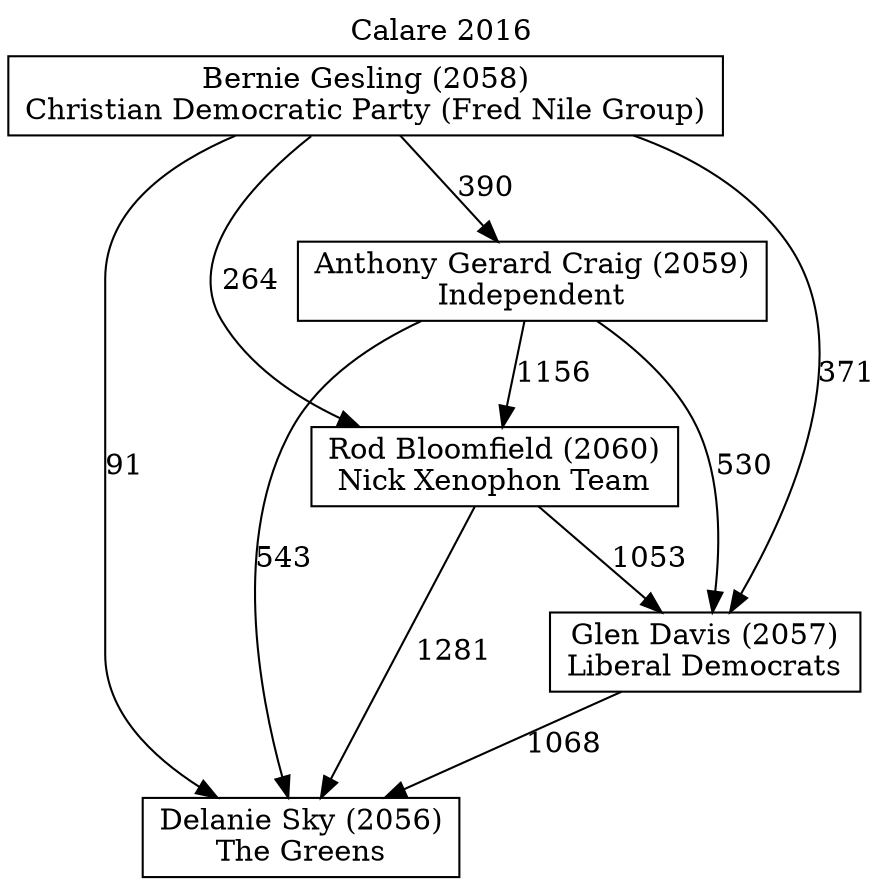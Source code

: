 // House preference flow
digraph "Delanie Sky (2056)_Calare_2016" {
	graph [label="Calare 2016" labelloc=t mclimit=10]
	node [shape=box]
	"Anthony Gerard Craig (2059)" [label="Anthony Gerard Craig (2059)
Independent"]
	"Bernie Gesling (2058)" [label="Bernie Gesling (2058)
Christian Democratic Party (Fred Nile Group)"]
	"Delanie Sky (2056)" [label="Delanie Sky (2056)
The Greens"]
	"Glen Davis (2057)" [label="Glen Davis (2057)
Liberal Democrats"]
	"Rod Bloomfield (2060)" [label="Rod Bloomfield (2060)
Nick Xenophon Team"]
	"Anthony Gerard Craig (2059)" -> "Delanie Sky (2056)" [label=543]
	"Anthony Gerard Craig (2059)" -> "Glen Davis (2057)" [label=530]
	"Anthony Gerard Craig (2059)" -> "Rod Bloomfield (2060)" [label=1156]
	"Bernie Gesling (2058)" -> "Anthony Gerard Craig (2059)" [label=390]
	"Bernie Gesling (2058)" -> "Delanie Sky (2056)" [label=91]
	"Bernie Gesling (2058)" -> "Glen Davis (2057)" [label=371]
	"Bernie Gesling (2058)" -> "Rod Bloomfield (2060)" [label=264]
	"Glen Davis (2057)" -> "Delanie Sky (2056)" [label=1068]
	"Rod Bloomfield (2060)" -> "Delanie Sky (2056)" [label=1281]
	"Rod Bloomfield (2060)" -> "Glen Davis (2057)" [label=1053]
}
